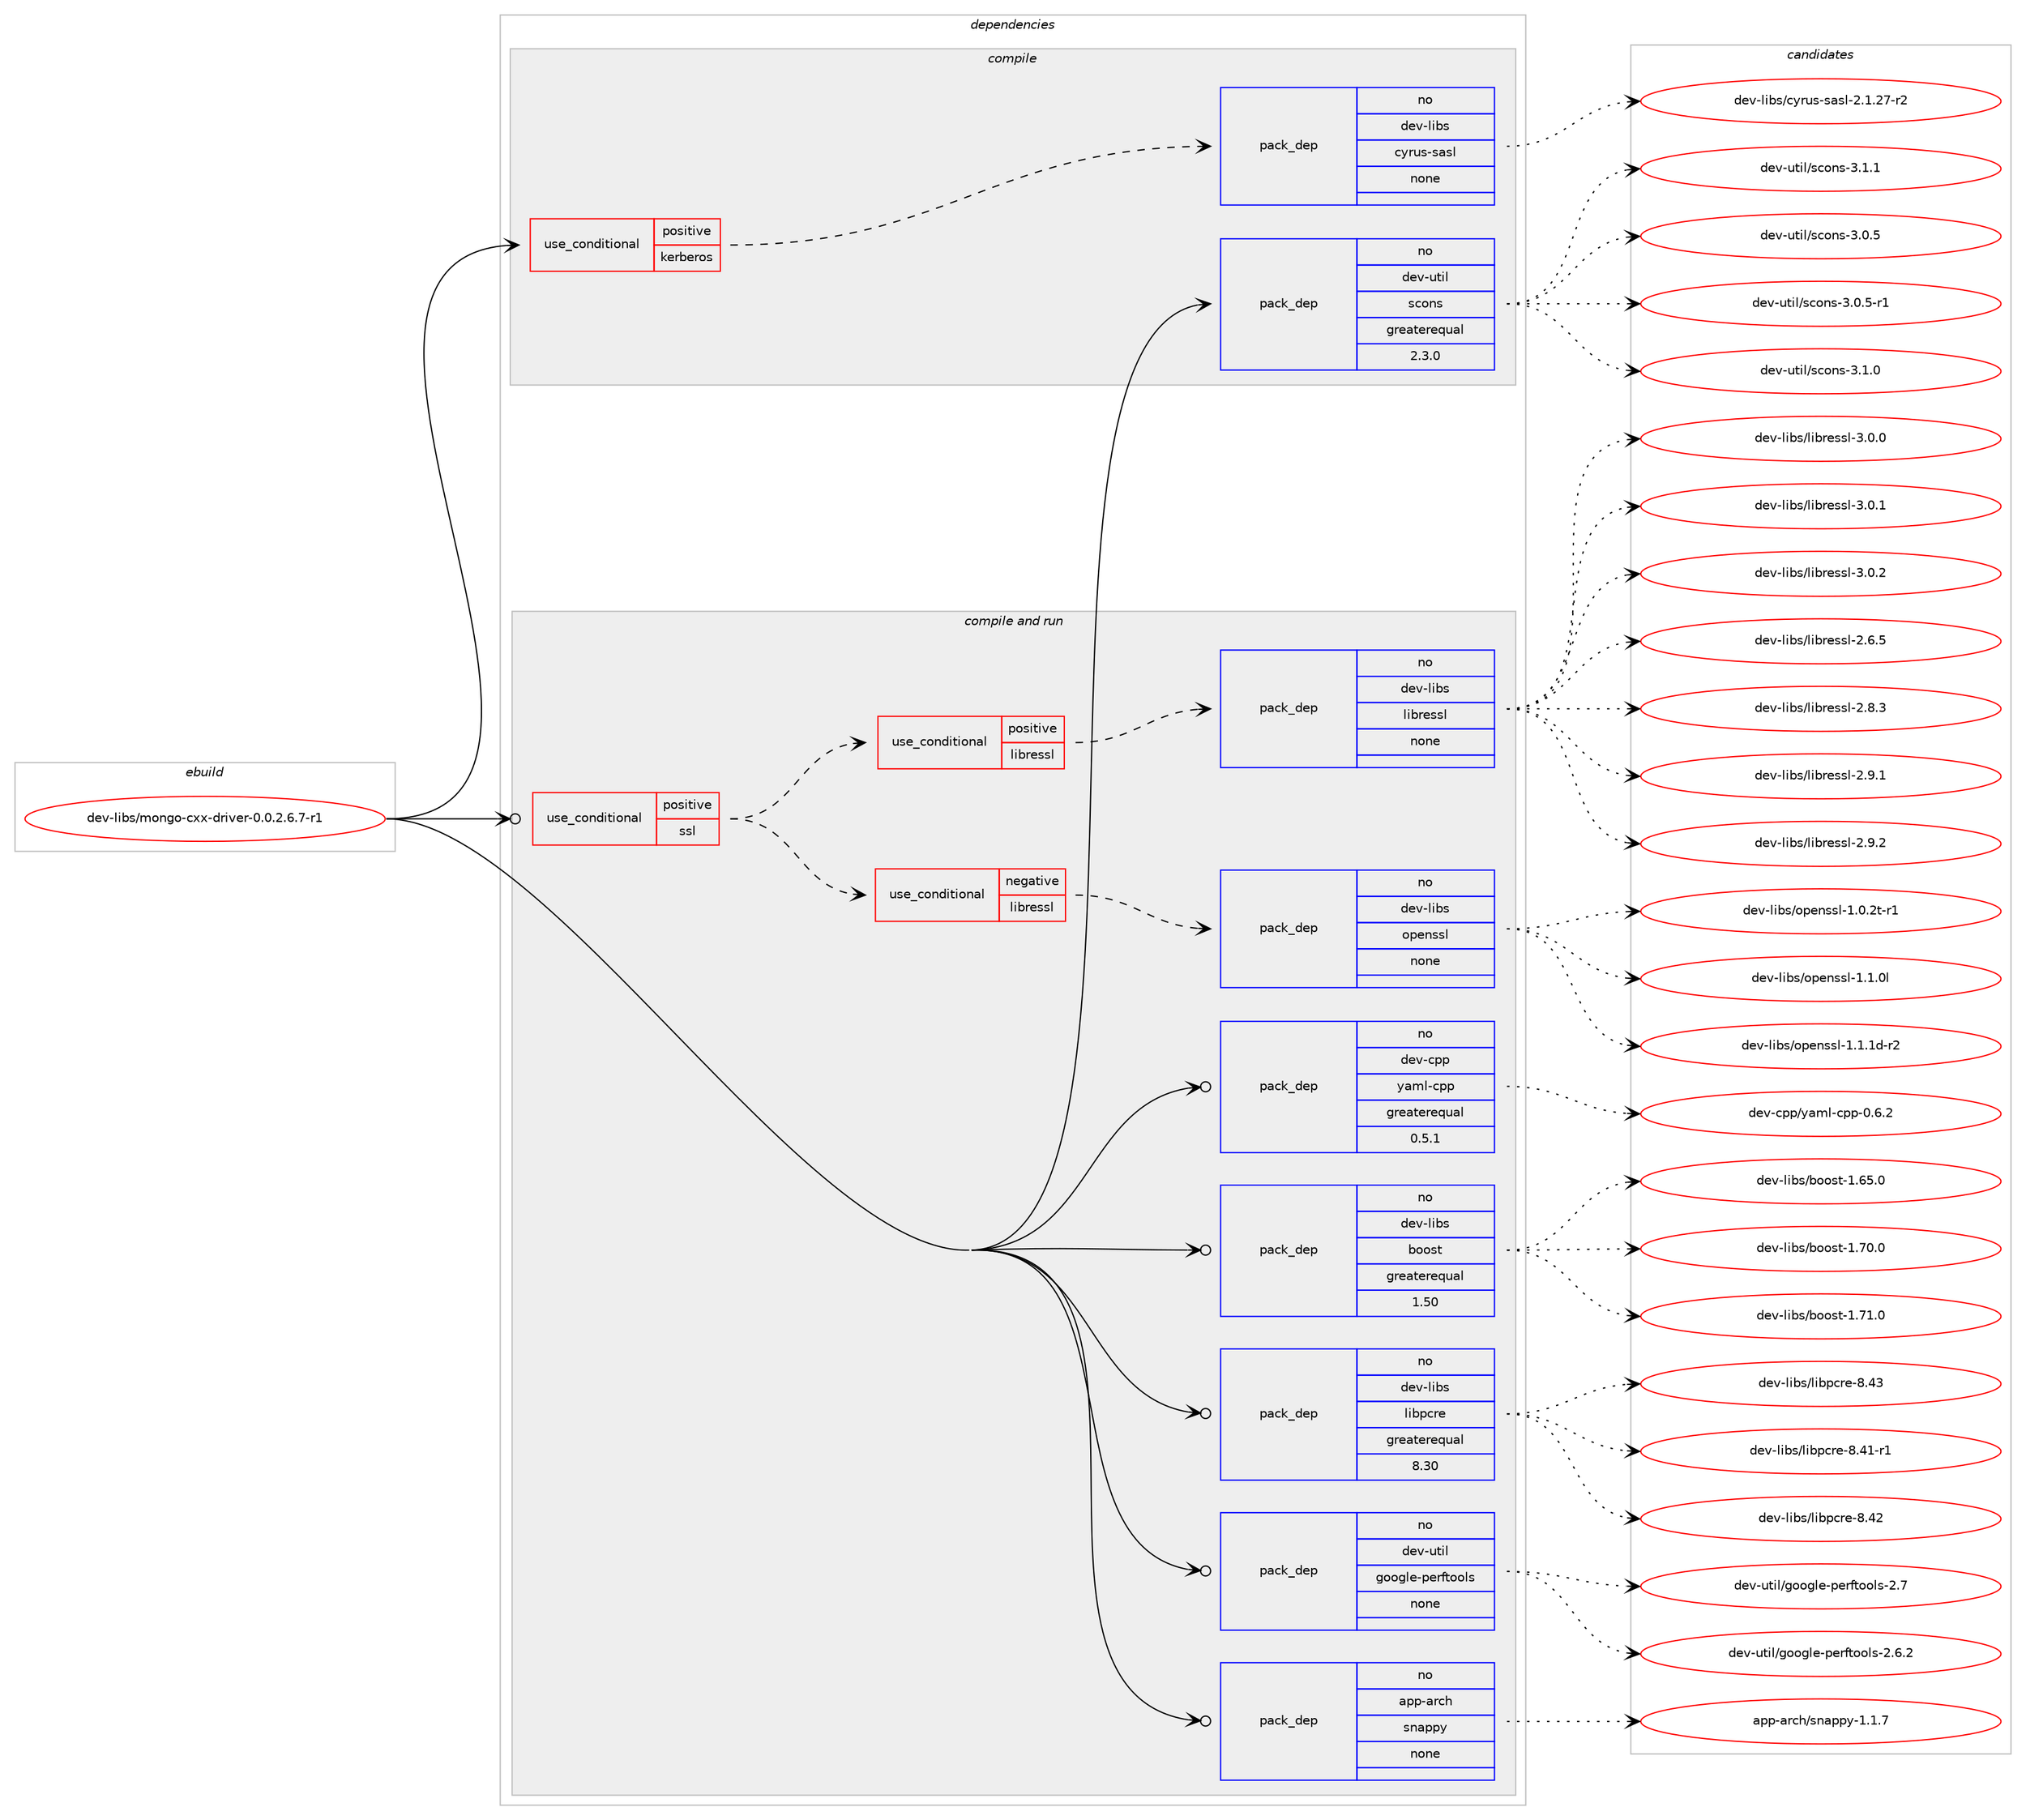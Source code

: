 digraph prolog {

# *************
# Graph options
# *************

newrank=true;
concentrate=true;
compound=true;
graph [rankdir=LR,fontname=Helvetica,fontsize=10,ranksep=1.5];#, ranksep=2.5, nodesep=0.2];
edge  [arrowhead=vee];
node  [fontname=Helvetica,fontsize=10];

# **********
# The ebuild
# **********

subgraph cluster_leftcol {
color=gray;
rank=same;
label=<<i>ebuild</i>>;
id [label="dev-libs/mongo-cxx-driver-0.0.2.6.7-r1", color=red, width=4, href="../dev-libs/mongo-cxx-driver-0.0.2.6.7-r1.svg"];
}

# ****************
# The dependencies
# ****************

subgraph cluster_midcol {
color=gray;
label=<<i>dependencies</i>>;
subgraph cluster_compile {
fillcolor="#eeeeee";
style=filled;
label=<<i>compile</i>>;
subgraph cond132314 {
dependency567994 [label=<<TABLE BORDER="0" CELLBORDER="1" CELLSPACING="0" CELLPADDING="4"><TR><TD ROWSPAN="3" CELLPADDING="10">use_conditional</TD></TR><TR><TD>positive</TD></TR><TR><TD>kerberos</TD></TR></TABLE>>, shape=none, color=red];
subgraph pack424116 {
dependency567995 [label=<<TABLE BORDER="0" CELLBORDER="1" CELLSPACING="0" CELLPADDING="4" WIDTH="220"><TR><TD ROWSPAN="6" CELLPADDING="30">pack_dep</TD></TR><TR><TD WIDTH="110">no</TD></TR><TR><TD>dev-libs</TD></TR><TR><TD>cyrus-sasl</TD></TR><TR><TD>none</TD></TR><TR><TD></TD></TR></TABLE>>, shape=none, color=blue];
}
dependency567994:e -> dependency567995:w [weight=20,style="dashed",arrowhead="vee"];
}
id:e -> dependency567994:w [weight=20,style="solid",arrowhead="vee"];
subgraph pack424117 {
dependency567996 [label=<<TABLE BORDER="0" CELLBORDER="1" CELLSPACING="0" CELLPADDING="4" WIDTH="220"><TR><TD ROWSPAN="6" CELLPADDING="30">pack_dep</TD></TR><TR><TD WIDTH="110">no</TD></TR><TR><TD>dev-util</TD></TR><TR><TD>scons</TD></TR><TR><TD>greaterequal</TD></TR><TR><TD>2.3.0</TD></TR></TABLE>>, shape=none, color=blue];
}
id:e -> dependency567996:w [weight=20,style="solid",arrowhead="vee"];
}
subgraph cluster_compileandrun {
fillcolor="#eeeeee";
style=filled;
label=<<i>compile and run</i>>;
subgraph cond132315 {
dependency567997 [label=<<TABLE BORDER="0" CELLBORDER="1" CELLSPACING="0" CELLPADDING="4"><TR><TD ROWSPAN="3" CELLPADDING="10">use_conditional</TD></TR><TR><TD>positive</TD></TR><TR><TD>ssl</TD></TR></TABLE>>, shape=none, color=red];
subgraph cond132316 {
dependency567998 [label=<<TABLE BORDER="0" CELLBORDER="1" CELLSPACING="0" CELLPADDING="4"><TR><TD ROWSPAN="3" CELLPADDING="10">use_conditional</TD></TR><TR><TD>negative</TD></TR><TR><TD>libressl</TD></TR></TABLE>>, shape=none, color=red];
subgraph pack424118 {
dependency567999 [label=<<TABLE BORDER="0" CELLBORDER="1" CELLSPACING="0" CELLPADDING="4" WIDTH="220"><TR><TD ROWSPAN="6" CELLPADDING="30">pack_dep</TD></TR><TR><TD WIDTH="110">no</TD></TR><TR><TD>dev-libs</TD></TR><TR><TD>openssl</TD></TR><TR><TD>none</TD></TR><TR><TD></TD></TR></TABLE>>, shape=none, color=blue];
}
dependency567998:e -> dependency567999:w [weight=20,style="dashed",arrowhead="vee"];
}
dependency567997:e -> dependency567998:w [weight=20,style="dashed",arrowhead="vee"];
subgraph cond132317 {
dependency568000 [label=<<TABLE BORDER="0" CELLBORDER="1" CELLSPACING="0" CELLPADDING="4"><TR><TD ROWSPAN="3" CELLPADDING="10">use_conditional</TD></TR><TR><TD>positive</TD></TR><TR><TD>libressl</TD></TR></TABLE>>, shape=none, color=red];
subgraph pack424119 {
dependency568001 [label=<<TABLE BORDER="0" CELLBORDER="1" CELLSPACING="0" CELLPADDING="4" WIDTH="220"><TR><TD ROWSPAN="6" CELLPADDING="30">pack_dep</TD></TR><TR><TD WIDTH="110">no</TD></TR><TR><TD>dev-libs</TD></TR><TR><TD>libressl</TD></TR><TR><TD>none</TD></TR><TR><TD></TD></TR></TABLE>>, shape=none, color=blue];
}
dependency568000:e -> dependency568001:w [weight=20,style="dashed",arrowhead="vee"];
}
dependency567997:e -> dependency568000:w [weight=20,style="dashed",arrowhead="vee"];
}
id:e -> dependency567997:w [weight=20,style="solid",arrowhead="odotvee"];
subgraph pack424120 {
dependency568002 [label=<<TABLE BORDER="0" CELLBORDER="1" CELLSPACING="0" CELLPADDING="4" WIDTH="220"><TR><TD ROWSPAN="6" CELLPADDING="30">pack_dep</TD></TR><TR><TD WIDTH="110">no</TD></TR><TR><TD>app-arch</TD></TR><TR><TD>snappy</TD></TR><TR><TD>none</TD></TR><TR><TD></TD></TR></TABLE>>, shape=none, color=blue];
}
id:e -> dependency568002:w [weight=20,style="solid",arrowhead="odotvee"];
subgraph pack424121 {
dependency568003 [label=<<TABLE BORDER="0" CELLBORDER="1" CELLSPACING="0" CELLPADDING="4" WIDTH="220"><TR><TD ROWSPAN="6" CELLPADDING="30">pack_dep</TD></TR><TR><TD WIDTH="110">no</TD></TR><TR><TD>dev-cpp</TD></TR><TR><TD>yaml-cpp</TD></TR><TR><TD>greaterequal</TD></TR><TR><TD>0.5.1</TD></TR></TABLE>>, shape=none, color=blue];
}
id:e -> dependency568003:w [weight=20,style="solid",arrowhead="odotvee"];
subgraph pack424122 {
dependency568004 [label=<<TABLE BORDER="0" CELLBORDER="1" CELLSPACING="0" CELLPADDING="4" WIDTH="220"><TR><TD ROWSPAN="6" CELLPADDING="30">pack_dep</TD></TR><TR><TD WIDTH="110">no</TD></TR><TR><TD>dev-libs</TD></TR><TR><TD>boost</TD></TR><TR><TD>greaterequal</TD></TR><TR><TD>1.50</TD></TR></TABLE>>, shape=none, color=blue];
}
id:e -> dependency568004:w [weight=20,style="solid",arrowhead="odotvee"];
subgraph pack424123 {
dependency568005 [label=<<TABLE BORDER="0" CELLBORDER="1" CELLSPACING="0" CELLPADDING="4" WIDTH="220"><TR><TD ROWSPAN="6" CELLPADDING="30">pack_dep</TD></TR><TR><TD WIDTH="110">no</TD></TR><TR><TD>dev-libs</TD></TR><TR><TD>libpcre</TD></TR><TR><TD>greaterequal</TD></TR><TR><TD>8.30</TD></TR></TABLE>>, shape=none, color=blue];
}
id:e -> dependency568005:w [weight=20,style="solid",arrowhead="odotvee"];
subgraph pack424124 {
dependency568006 [label=<<TABLE BORDER="0" CELLBORDER="1" CELLSPACING="0" CELLPADDING="4" WIDTH="220"><TR><TD ROWSPAN="6" CELLPADDING="30">pack_dep</TD></TR><TR><TD WIDTH="110">no</TD></TR><TR><TD>dev-util</TD></TR><TR><TD>google-perftools</TD></TR><TR><TD>none</TD></TR><TR><TD></TD></TR></TABLE>>, shape=none, color=blue];
}
id:e -> dependency568006:w [weight=20,style="solid",arrowhead="odotvee"];
}
subgraph cluster_run {
fillcolor="#eeeeee";
style=filled;
label=<<i>run</i>>;
}
}

# **************
# The candidates
# **************

subgraph cluster_choices {
rank=same;
color=gray;
label=<<i>candidates</i>>;

subgraph choice424116 {
color=black;
nodesep=1;
choice100101118451081059811547991211141171154511597115108455046494650554511450 [label="dev-libs/cyrus-sasl-2.1.27-r2", color=red, width=4,href="../dev-libs/cyrus-sasl-2.1.27-r2.svg"];
dependency567995:e -> choice100101118451081059811547991211141171154511597115108455046494650554511450:w [style=dotted,weight="100"];
}
subgraph choice424117 {
color=black;
nodesep=1;
choice100101118451171161051084711599111110115455146484653 [label="dev-util/scons-3.0.5", color=red, width=4,href="../dev-util/scons-3.0.5.svg"];
choice1001011184511711610510847115991111101154551464846534511449 [label="dev-util/scons-3.0.5-r1", color=red, width=4,href="../dev-util/scons-3.0.5-r1.svg"];
choice100101118451171161051084711599111110115455146494648 [label="dev-util/scons-3.1.0", color=red, width=4,href="../dev-util/scons-3.1.0.svg"];
choice100101118451171161051084711599111110115455146494649 [label="dev-util/scons-3.1.1", color=red, width=4,href="../dev-util/scons-3.1.1.svg"];
dependency567996:e -> choice100101118451171161051084711599111110115455146484653:w [style=dotted,weight="100"];
dependency567996:e -> choice1001011184511711610510847115991111101154551464846534511449:w [style=dotted,weight="100"];
dependency567996:e -> choice100101118451171161051084711599111110115455146494648:w [style=dotted,weight="100"];
dependency567996:e -> choice100101118451171161051084711599111110115455146494649:w [style=dotted,weight="100"];
}
subgraph choice424118 {
color=black;
nodesep=1;
choice1001011184510810598115471111121011101151151084549464846501164511449 [label="dev-libs/openssl-1.0.2t-r1", color=red, width=4,href="../dev-libs/openssl-1.0.2t-r1.svg"];
choice100101118451081059811547111112101110115115108454946494648108 [label="dev-libs/openssl-1.1.0l", color=red, width=4,href="../dev-libs/openssl-1.1.0l.svg"];
choice1001011184510810598115471111121011101151151084549464946491004511450 [label="dev-libs/openssl-1.1.1d-r2", color=red, width=4,href="../dev-libs/openssl-1.1.1d-r2.svg"];
dependency567999:e -> choice1001011184510810598115471111121011101151151084549464846501164511449:w [style=dotted,weight="100"];
dependency567999:e -> choice100101118451081059811547111112101110115115108454946494648108:w [style=dotted,weight="100"];
dependency567999:e -> choice1001011184510810598115471111121011101151151084549464946491004511450:w [style=dotted,weight="100"];
}
subgraph choice424119 {
color=black;
nodesep=1;
choice10010111845108105981154710810598114101115115108455046544653 [label="dev-libs/libressl-2.6.5", color=red, width=4,href="../dev-libs/libressl-2.6.5.svg"];
choice10010111845108105981154710810598114101115115108455046564651 [label="dev-libs/libressl-2.8.3", color=red, width=4,href="../dev-libs/libressl-2.8.3.svg"];
choice10010111845108105981154710810598114101115115108455046574649 [label="dev-libs/libressl-2.9.1", color=red, width=4,href="../dev-libs/libressl-2.9.1.svg"];
choice10010111845108105981154710810598114101115115108455046574650 [label="dev-libs/libressl-2.9.2", color=red, width=4,href="../dev-libs/libressl-2.9.2.svg"];
choice10010111845108105981154710810598114101115115108455146484648 [label="dev-libs/libressl-3.0.0", color=red, width=4,href="../dev-libs/libressl-3.0.0.svg"];
choice10010111845108105981154710810598114101115115108455146484649 [label="dev-libs/libressl-3.0.1", color=red, width=4,href="../dev-libs/libressl-3.0.1.svg"];
choice10010111845108105981154710810598114101115115108455146484650 [label="dev-libs/libressl-3.0.2", color=red, width=4,href="../dev-libs/libressl-3.0.2.svg"];
dependency568001:e -> choice10010111845108105981154710810598114101115115108455046544653:w [style=dotted,weight="100"];
dependency568001:e -> choice10010111845108105981154710810598114101115115108455046564651:w [style=dotted,weight="100"];
dependency568001:e -> choice10010111845108105981154710810598114101115115108455046574649:w [style=dotted,weight="100"];
dependency568001:e -> choice10010111845108105981154710810598114101115115108455046574650:w [style=dotted,weight="100"];
dependency568001:e -> choice10010111845108105981154710810598114101115115108455146484648:w [style=dotted,weight="100"];
dependency568001:e -> choice10010111845108105981154710810598114101115115108455146484649:w [style=dotted,weight="100"];
dependency568001:e -> choice10010111845108105981154710810598114101115115108455146484650:w [style=dotted,weight="100"];
}
subgraph choice424120 {
color=black;
nodesep=1;
choice971121124597114991044711511097112112121454946494655 [label="app-arch/snappy-1.1.7", color=red, width=4,href="../app-arch/snappy-1.1.7.svg"];
dependency568002:e -> choice971121124597114991044711511097112112121454946494655:w [style=dotted,weight="100"];
}
subgraph choice424121 {
color=black;
nodesep=1;
choice100101118459911211247121971091084599112112454846544650 [label="dev-cpp/yaml-cpp-0.6.2", color=red, width=4,href="../dev-cpp/yaml-cpp-0.6.2.svg"];
dependency568003:e -> choice100101118459911211247121971091084599112112454846544650:w [style=dotted,weight="100"];
}
subgraph choice424122 {
color=black;
nodesep=1;
choice1001011184510810598115479811111111511645494654534648 [label="dev-libs/boost-1.65.0", color=red, width=4,href="../dev-libs/boost-1.65.0.svg"];
choice1001011184510810598115479811111111511645494655484648 [label="dev-libs/boost-1.70.0", color=red, width=4,href="../dev-libs/boost-1.70.0.svg"];
choice1001011184510810598115479811111111511645494655494648 [label="dev-libs/boost-1.71.0", color=red, width=4,href="../dev-libs/boost-1.71.0.svg"];
dependency568004:e -> choice1001011184510810598115479811111111511645494654534648:w [style=dotted,weight="100"];
dependency568004:e -> choice1001011184510810598115479811111111511645494655484648:w [style=dotted,weight="100"];
dependency568004:e -> choice1001011184510810598115479811111111511645494655494648:w [style=dotted,weight="100"];
}
subgraph choice424123 {
color=black;
nodesep=1;
choice100101118451081059811547108105981129911410145564652494511449 [label="dev-libs/libpcre-8.41-r1", color=red, width=4,href="../dev-libs/libpcre-8.41-r1.svg"];
choice10010111845108105981154710810598112991141014556465250 [label="dev-libs/libpcre-8.42", color=red, width=4,href="../dev-libs/libpcre-8.42.svg"];
choice10010111845108105981154710810598112991141014556465251 [label="dev-libs/libpcre-8.43", color=red, width=4,href="../dev-libs/libpcre-8.43.svg"];
dependency568005:e -> choice100101118451081059811547108105981129911410145564652494511449:w [style=dotted,weight="100"];
dependency568005:e -> choice10010111845108105981154710810598112991141014556465250:w [style=dotted,weight="100"];
dependency568005:e -> choice10010111845108105981154710810598112991141014556465251:w [style=dotted,weight="100"];
}
subgraph choice424124 {
color=black;
nodesep=1;
choice100101118451171161051084710311111110310810145112101114102116111111108115455046544650 [label="dev-util/google-perftools-2.6.2", color=red, width=4,href="../dev-util/google-perftools-2.6.2.svg"];
choice10010111845117116105108471031111111031081014511210111410211611111110811545504655 [label="dev-util/google-perftools-2.7", color=red, width=4,href="../dev-util/google-perftools-2.7.svg"];
dependency568006:e -> choice100101118451171161051084710311111110310810145112101114102116111111108115455046544650:w [style=dotted,weight="100"];
dependency568006:e -> choice10010111845117116105108471031111111031081014511210111410211611111110811545504655:w [style=dotted,weight="100"];
}
}

}
